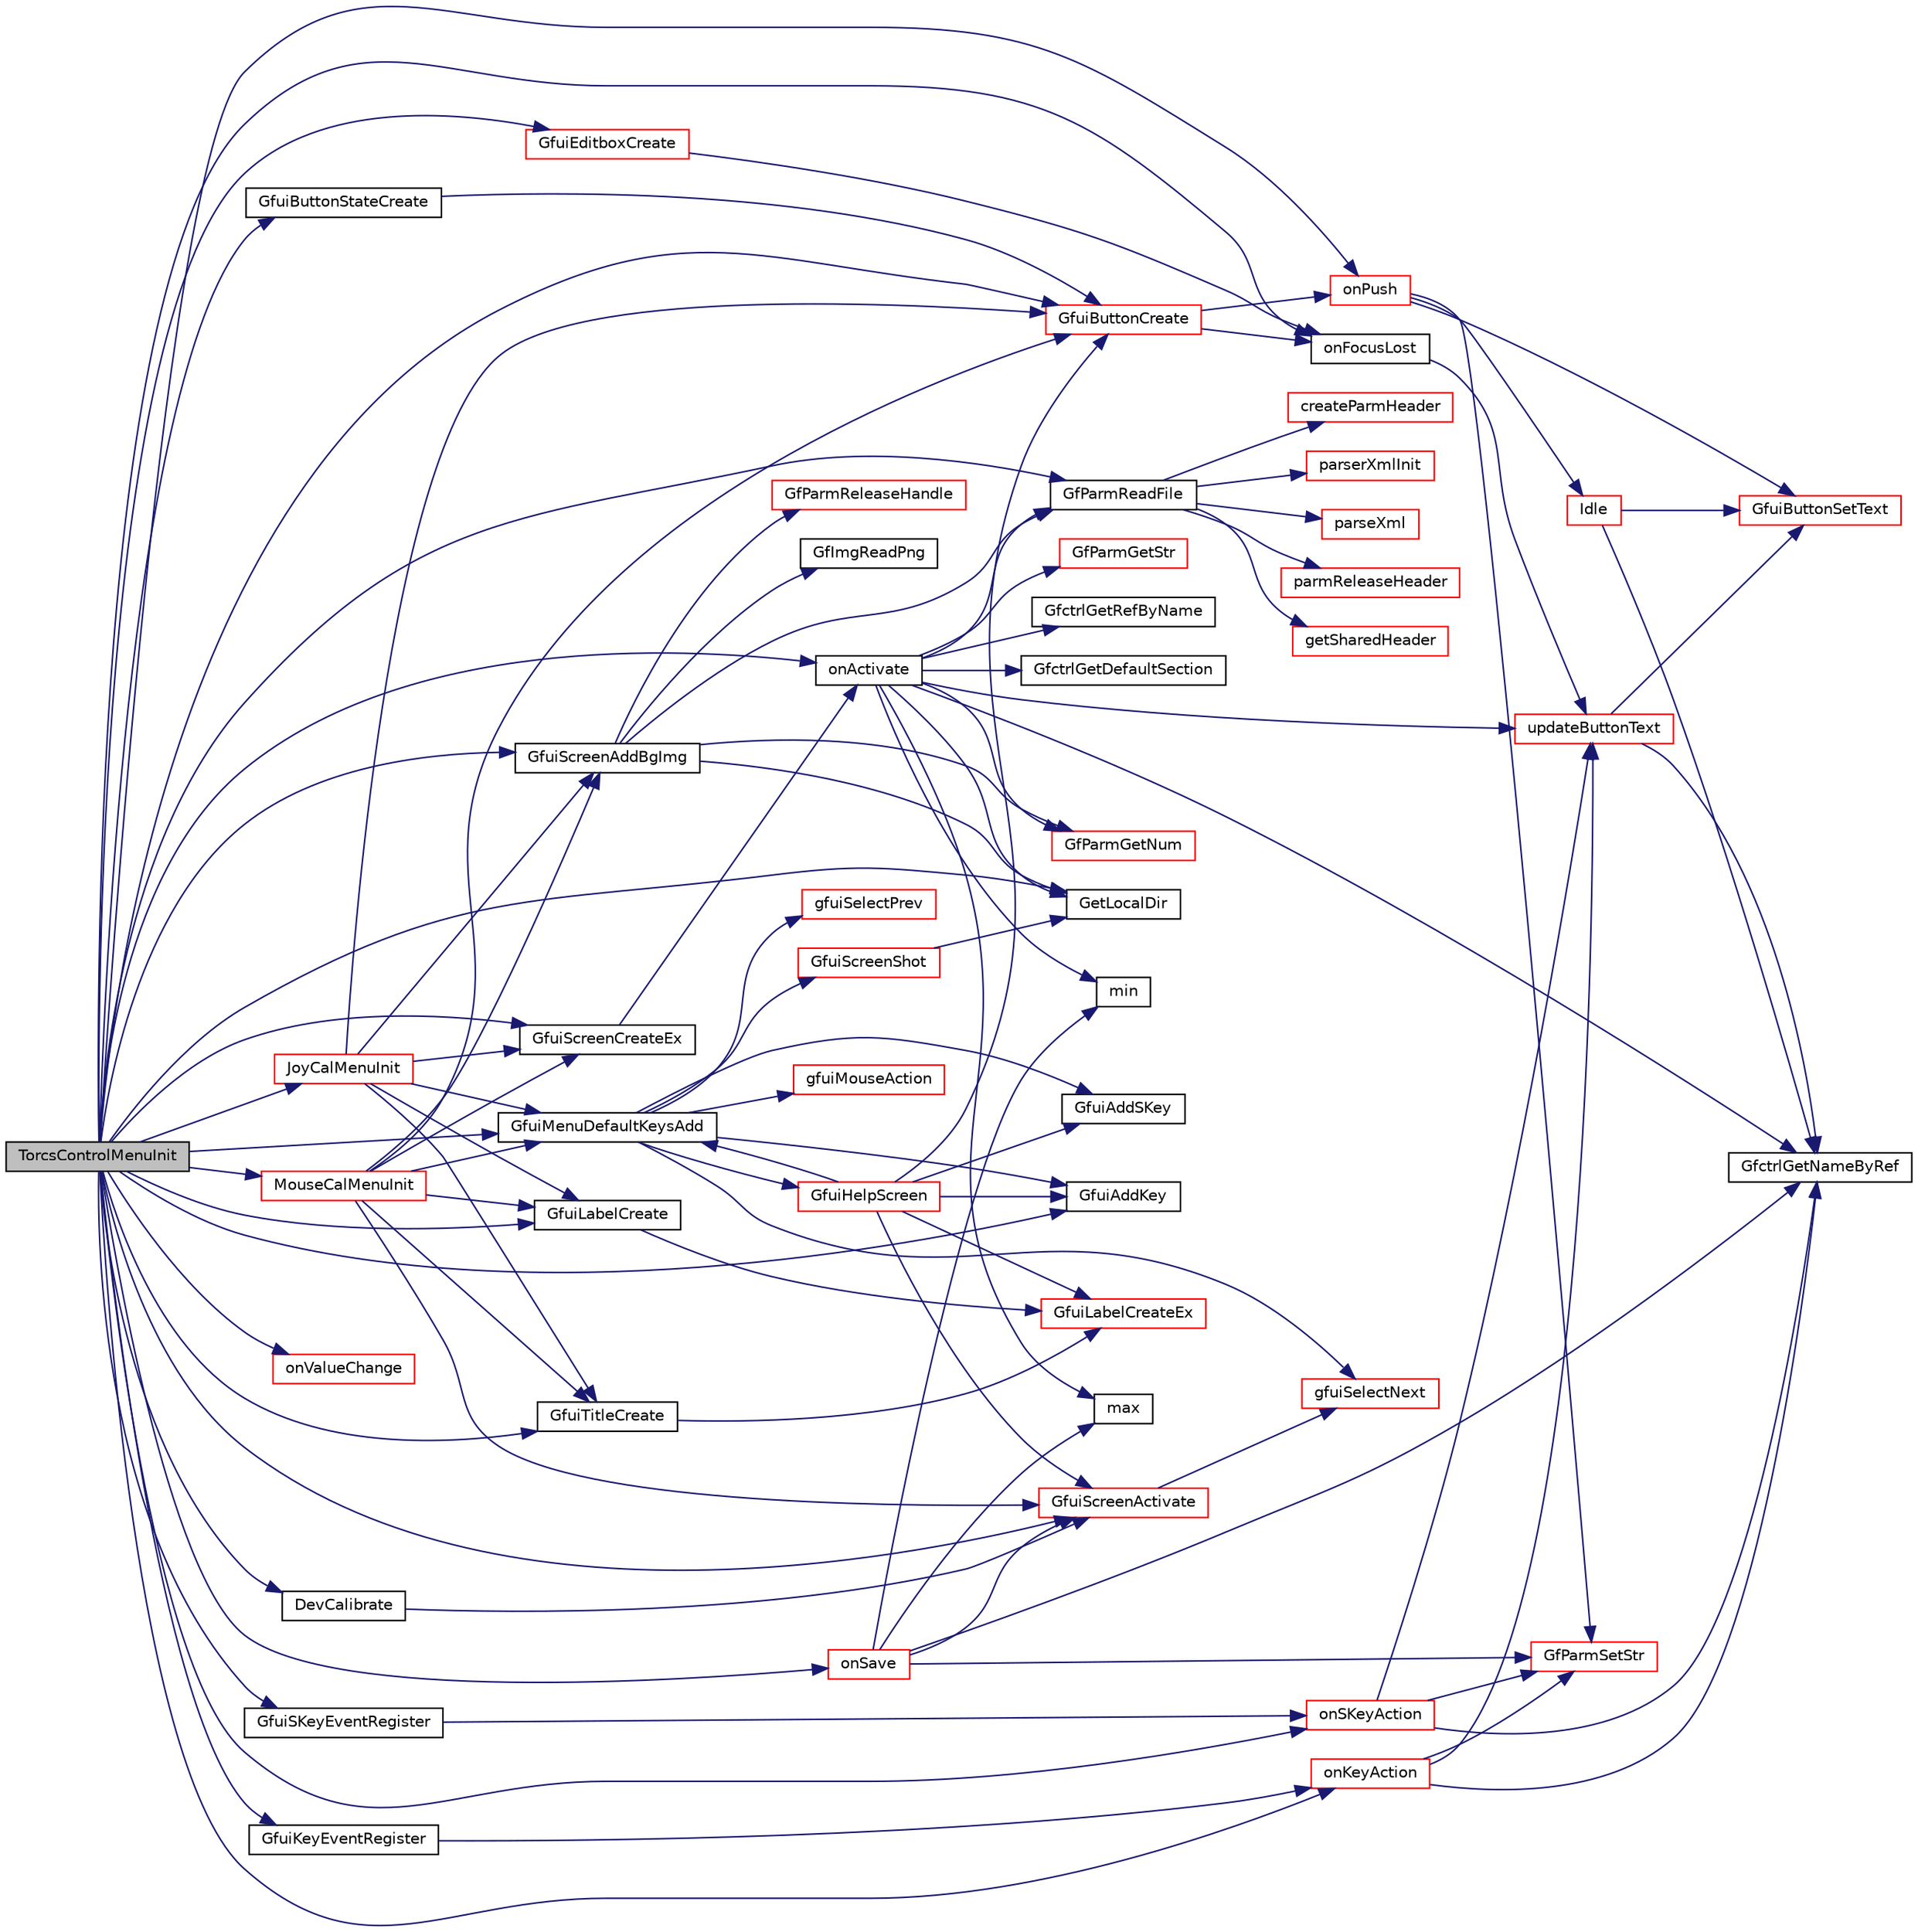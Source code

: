 digraph "TorcsControlMenuInit"
{
  edge [fontname="Helvetica",fontsize="10",labelfontname="Helvetica",labelfontsize="10"];
  node [fontname="Helvetica",fontsize="10",shape=record];
  rankdir="LR";
  Node1 [label="TorcsControlMenuInit",height=0.2,width=0.4,color="black", fillcolor="grey75", style="filled", fontcolor="black"];
  Node1 -> Node2 [color="midnightblue",fontsize="10",style="solid",fontname="Helvetica"];
  Node2 [label="GetLocalDir",height=0.2,width=0.4,color="black", fillcolor="white", style="filled",URL="$tgf_8cpp.html#ae34eae3991aacabaf9c64025449d8c87"];
  Node1 -> Node3 [color="midnightblue",fontsize="10",style="solid",fontname="Helvetica"];
  Node3 [label="GfParmReadFile",height=0.2,width=0.4,color="black", fillcolor="white", style="filled",URL="$group__paramsfile.html#ga86fccfc1b5f8abf4ef6546896abd1e4f",tooltip="Read parameter set from file and return handle to parameter set. "];
  Node3 -> Node4 [color="midnightblue",fontsize="10",style="solid",fontname="Helvetica"];
  Node4 [label="getSharedHeader",height=0.2,width=0.4,color="red", fillcolor="white", style="filled",URL="$group__paramshelper.html#ga5935841c26ba851b585d1b06a06b04f9",tooltip="Helper function for looking up parameter sets in the cache. "];
  Node3 -> Node5 [color="midnightblue",fontsize="10",style="solid",fontname="Helvetica"];
  Node5 [label="createParmHeader",height=0.2,width=0.4,color="red", fillcolor="white", style="filled",URL="$group__paramshelper.html#ga51eeeb22e31263d97660ac17f4523059",tooltip="Helper function to create header for parameter set handle. "];
  Node3 -> Node6 [color="midnightblue",fontsize="10",style="solid",fontname="Helvetica"];
  Node6 [label="parserXmlInit",height=0.2,width=0.4,color="red", fillcolor="white", style="filled",URL="$group__paramshelper.html#gac858836123c9b216a1ac07054f1c622e",tooltip="Helper function to set up XML parser in parmHandle. "];
  Node3 -> Node7 [color="midnightblue",fontsize="10",style="solid",fontname="Helvetica"];
  Node7 [label="parseXml",height=0.2,width=0.4,color="red", fillcolor="white", style="filled",URL="$group__paramshelper.html#gaf8e1884873dd5449e8fedab60c19e46a",tooltip="Helper function to parse one line of XML. "];
  Node3 -> Node8 [color="midnightblue",fontsize="10",style="solid",fontname="Helvetica"];
  Node8 [label="parmReleaseHeader",height=0.2,width=0.4,color="red", fillcolor="white", style="filled",URL="$group__paramshelper.html#ga240416a305e2986d5fe269ae7ecc92df",tooltip="Helper function to release the parameter set if the reference counter is 0. "];
  Node1 -> Node9 [color="midnightblue",fontsize="10",style="solid",fontname="Helvetica"];
  Node9 [label="GfuiScreenCreateEx",height=0.2,width=0.4,color="black", fillcolor="white", style="filled",URL="$group__gui.html#gad9d378558d1ea2fb3348ef4341f99311",tooltip="Create a screen. "];
  Node9 -> Node10 [color="midnightblue",fontsize="10",style="solid",fontname="Helvetica"];
  Node10 [label="onActivate",height=0.2,width=0.4,color="black", fillcolor="white", style="filled",URL="$controlconfig_8cpp.html#aa648143267724ca9dda4aba973202a20"];
  Node10 -> Node2 [color="midnightblue",fontsize="10",style="solid",fontname="Helvetica"];
  Node10 -> Node3 [color="midnightblue",fontsize="10",style="solid",fontname="Helvetica"];
  Node10 -> Node11 [color="midnightblue",fontsize="10",style="solid",fontname="Helvetica"];
  Node11 [label="GfctrlGetNameByRef",height=0.2,width=0.4,color="black", fillcolor="white", style="filled",URL="$group__ctrl.html#gaa442694772535f7f366b2a5f15e052fb",tooltip="Get a control name by its reference. "];
  Node10 -> Node12 [color="midnightblue",fontsize="10",style="solid",fontname="Helvetica"];
  Node12 [label="GfParmGetStr",height=0.2,width=0.4,color="red", fillcolor="white", style="filled",URL="$group__paramsdata.html#gaa37bfd1fabd03d24fd50812c2330fa12",tooltip="Get a string parameter from the parameter set handle. "];
  Node10 -> Node13 [color="midnightblue",fontsize="10",style="solid",fontname="Helvetica"];
  Node13 [label="GfctrlGetRefByName",height=0.2,width=0.4,color="black", fillcolor="white", style="filled",URL="$group__ctrl.html#ga2bec3dfaf1e08d7bbf7a49ac2654bcd1",tooltip="Get a control reference by its name. "];
  Node10 -> Node14 [color="midnightblue",fontsize="10",style="solid",fontname="Helvetica"];
  Node14 [label="GfParmGetNum",height=0.2,width=0.4,color="red", fillcolor="white", style="filled",URL="$group__paramsdata.html#ga57d6d6694c94482128c7b7bd6bf0a2e8",tooltip="Get a numerical parameter from the parameter set handle. "];
  Node10 -> Node15 [color="midnightblue",fontsize="10",style="solid",fontname="Helvetica"];
  Node15 [label="GfctrlGetDefaultSection",height=0.2,width=0.4,color="black", fillcolor="white", style="filled",URL="$control_8cpp.html#aeaf9367305a6cb0270c8c52e10b81191"];
  Node10 -> Node16 [color="midnightblue",fontsize="10",style="solid",fontname="Helvetica"];
  Node16 [label="min",height=0.2,width=0.4,color="black", fillcolor="white", style="filled",URL="$_basic_8h.html#a07ea3b7c7ac18b96fd67ba3a6757ceb2"];
  Node10 -> Node17 [color="midnightblue",fontsize="10",style="solid",fontname="Helvetica"];
  Node17 [label="max",height=0.2,width=0.4,color="black", fillcolor="white", style="filled",URL="$_basic_8h.html#a5d2b2bbbf85f9a5ef76ff76cf42a4e69"];
  Node10 -> Node18 [color="midnightblue",fontsize="10",style="solid",fontname="Helvetica"];
  Node18 [label="updateButtonText",height=0.2,width=0.4,color="red", fillcolor="white", style="filled",URL="$controlconfig_8cpp.html#af959d86b3d6a7b6190fb8bdddbf29cf7"];
  Node18 -> Node11 [color="midnightblue",fontsize="10",style="solid",fontname="Helvetica"];
  Node18 -> Node19 [color="midnightblue",fontsize="10",style="solid",fontname="Helvetica"];
  Node19 [label="GfuiButtonSetText",height=0.2,width=0.4,color="red", fillcolor="white", style="filled",URL="$group__gui.html#ga6cffbd411c8e21094c49eca5e4b41443",tooltip="Change the label of a button. "];
  Node1 -> Node10 [color="midnightblue",fontsize="10",style="solid",fontname="Helvetica"];
  Node1 -> Node20 [color="midnightblue",fontsize="10",style="solid",fontname="Helvetica"];
  Node20 [label="GfuiTitleCreate",height=0.2,width=0.4,color="black", fillcolor="white", style="filled",URL="$group__gui.html#ga2175b7439c4af8f85305dd64b5ebc7a9",tooltip="Add a Title to the screen. "];
  Node20 -> Node21 [color="midnightblue",fontsize="10",style="solid",fontname="Helvetica"];
  Node21 [label="GfuiLabelCreateEx",height=0.2,width=0.4,color="red", fillcolor="white", style="filled",URL="$group__gui.html#gab2495517bb164c00201dedd420cb60ac",tooltip="Create a new label (extended version). "];
  Node1 -> Node22 [color="midnightblue",fontsize="10",style="solid",fontname="Helvetica"];
  Node22 [label="GfuiScreenAddBgImg",height=0.2,width=0.4,color="black", fillcolor="white", style="filled",URL="$group__gui.html#ga2d1e0f1edf2ed7b53be750c721de1f0a",tooltip="Add an image background to a screen. "];
  Node22 -> Node2 [color="midnightblue",fontsize="10",style="solid",fontname="Helvetica"];
  Node22 -> Node3 [color="midnightblue",fontsize="10",style="solid",fontname="Helvetica"];
  Node22 -> Node14 [color="midnightblue",fontsize="10",style="solid",fontname="Helvetica"];
  Node22 -> Node23 [color="midnightblue",fontsize="10",style="solid",fontname="Helvetica"];
  Node23 [label="GfImgReadPng",height=0.2,width=0.4,color="black", fillcolor="white", style="filled",URL="$group__img.html#gae1213f2d0c4f49bfdf3b064c342216bd",tooltip="Load an image from disk to a buffer in RGBA mode. "];
  Node22 -> Node24 [color="midnightblue",fontsize="10",style="solid",fontname="Helvetica"];
  Node24 [label="GfParmReleaseHandle",height=0.2,width=0.4,color="red", fillcolor="white", style="filled",URL="$group__paramsfile.html#ga1a1597d2697db41bcb9fdb64a6569761",tooltip="Release given parameter set handle parmHandle. "];
  Node1 -> Node25 [color="midnightblue",fontsize="10",style="solid",fontname="Helvetica"];
  Node25 [label="GfuiMenuDefaultKeysAdd",height=0.2,width=0.4,color="black", fillcolor="white", style="filled",URL="$group__gui.html#ga1356d8b4565581dfac02dc43c4cba824",tooltip="Add the default menu keyboard callback to a screen. "];
  Node25 -> Node26 [color="midnightblue",fontsize="10",style="solid",fontname="Helvetica"];
  Node26 [label="GfuiAddKey",height=0.2,width=0.4,color="black", fillcolor="white", style="filled",URL="$group__gui.html#gac5aea8aedfe0396ed1aea0364b55a48b",tooltip="Add a Keyboard callback to a screen. "];
  Node25 -> Node27 [color="midnightblue",fontsize="10",style="solid",fontname="Helvetica"];
  Node27 [label="gfuiSelectNext",height=0.2,width=0.4,color="red", fillcolor="white", style="filled",URL="$gui_8h.html#a7a6da8d971b522d762eecf0081c42ba0"];
  Node25 -> Node28 [color="midnightblue",fontsize="10",style="solid",fontname="Helvetica"];
  Node28 [label="gfuiMouseAction",height=0.2,width=0.4,color="red", fillcolor="white", style="filled",URL="$gui_8h.html#a5de9cfcd87c95cb51a4c11ba331dff32"];
  Node25 -> Node29 [color="midnightblue",fontsize="10",style="solid",fontname="Helvetica"];
  Node29 [label="GfuiAddSKey",height=0.2,width=0.4,color="black", fillcolor="white", style="filled",URL="$group__gui.html#gace224651e94284d3073aa21bc2309e21",tooltip="Add a Special Keyboard shortcut to the screen. "];
  Node25 -> Node30 [color="midnightblue",fontsize="10",style="solid",fontname="Helvetica"];
  Node30 [label="gfuiSelectPrev",height=0.2,width=0.4,color="red", fillcolor="white", style="filled",URL="$gui_8h.html#a10ad62e1214bc247278ea6f3f006bc5b"];
  Node25 -> Node31 [color="midnightblue",fontsize="10",style="solid",fontname="Helvetica"];
  Node31 [label="GfuiHelpScreen",height=0.2,width=0.4,color="red", fillcolor="white", style="filled",URL="$group__gui.html#ga129042c9159ea0bb58635346b1a31738",tooltip="Generate a help screen. "];
  Node31 -> Node21 [color="midnightblue",fontsize="10",style="solid",fontname="Helvetica"];
  Node31 -> Node32 [color="midnightblue",fontsize="10",style="solid",fontname="Helvetica"];
  Node32 [label="GfuiButtonCreate",height=0.2,width=0.4,color="red", fillcolor="white", style="filled",URL="$group__gui.html#ga48acf689c531b99051db5328023539fd",tooltip="Add a button to a screen. "];
  Node32 -> Node33 [color="midnightblue",fontsize="10",style="solid",fontname="Helvetica"];
  Node33 [label="onPush",height=0.2,width=0.4,color="red", fillcolor="white", style="filled",URL="$controlconfig_8cpp.html#a7f74cf9ff0daa4eb8a4b17bb40755683"];
  Node33 -> Node19 [color="midnightblue",fontsize="10",style="solid",fontname="Helvetica"];
  Node33 -> Node34 [color="midnightblue",fontsize="10",style="solid",fontname="Helvetica"];
  Node34 [label="GfParmSetStr",height=0.2,width=0.4,color="red", fillcolor="white", style="filled",URL="$group__paramsdata.html#ga51e004417915417cc725baf7b384e9f2",tooltip="Set a string parameter in the parameter set handle. "];
  Node33 -> Node35 [color="midnightblue",fontsize="10",style="solid",fontname="Helvetica"];
  Node35 [label="Idle",height=0.2,width=0.4,color="red", fillcolor="white", style="filled",URL="$controlconfig_8cpp.html#ae99357b751c6b47477890bcf61987720"];
  Node35 -> Node11 [color="midnightblue",fontsize="10",style="solid",fontname="Helvetica"];
  Node35 -> Node19 [color="midnightblue",fontsize="10",style="solid",fontname="Helvetica"];
  Node32 -> Node36 [color="midnightblue",fontsize="10",style="solid",fontname="Helvetica"];
  Node36 [label="onFocusLost",height=0.2,width=0.4,color="black", fillcolor="white", style="filled",URL="$controlconfig_8cpp.html#a59cfe754e770f29c0f4e9c4d52201f83"];
  Node36 -> Node18 [color="midnightblue",fontsize="10",style="solid",fontname="Helvetica"];
  Node31 -> Node37 [color="midnightblue",fontsize="10",style="solid",fontname="Helvetica"];
  Node37 [label="GfuiScreenActivate",height=0.2,width=0.4,color="red", fillcolor="white", style="filled",URL="$group__gui.html#gadbbca757848adfdf2719c4678e30a0a2",tooltip="Activate a screen and make it current. "];
  Node37 -> Node27 [color="midnightblue",fontsize="10",style="solid",fontname="Helvetica"];
  Node31 -> Node26 [color="midnightblue",fontsize="10",style="solid",fontname="Helvetica"];
  Node31 -> Node29 [color="midnightblue",fontsize="10",style="solid",fontname="Helvetica"];
  Node31 -> Node25 [color="midnightblue",fontsize="10",style="solid",fontname="Helvetica"];
  Node25 -> Node38 [color="midnightblue",fontsize="10",style="solid",fontname="Helvetica"];
  Node38 [label="GfuiScreenShot",height=0.2,width=0.4,color="red", fillcolor="white", style="filled",URL="$group__screen.html#ga010727b5c1ba5544ae33ee873b6ddd58",tooltip="Save a screen shot in png format. "];
  Node38 -> Node2 [color="midnightblue",fontsize="10",style="solid",fontname="Helvetica"];
  Node1 -> Node39 [color="midnightblue",fontsize="10",style="solid",fontname="Helvetica"];
  Node39 [label="GfuiLabelCreate",height=0.2,width=0.4,color="black", fillcolor="white", style="filled",URL="$group__gui.html#gab4145615769d37f74eb733b58f5345ee",tooltip="Add a label to a screen. "];
  Node39 -> Node21 [color="midnightblue",fontsize="10",style="solid",fontname="Helvetica"];
  Node1 -> Node40 [color="midnightblue",fontsize="10",style="solid",fontname="Helvetica"];
  Node40 [label="GfuiButtonStateCreate",height=0.2,width=0.4,color="black", fillcolor="white", style="filled",URL="$group__gui.html#ga11e838bcc876a96b34105ef8e7ab0d83",tooltip="Add a state button to a screen. "];
  Node40 -> Node32 [color="midnightblue",fontsize="10",style="solid",fontname="Helvetica"];
  Node1 -> Node33 [color="midnightblue",fontsize="10",style="solid",fontname="Helvetica"];
  Node1 -> Node36 [color="midnightblue",fontsize="10",style="solid",fontname="Helvetica"];
  Node1 -> Node41 [color="midnightblue",fontsize="10",style="solid",fontname="Helvetica"];
  Node41 [label="GfuiEditboxCreate",height=0.2,width=0.4,color="red", fillcolor="white", style="filled",URL="$group__gui.html#gaa9f8ff59f63c4c4959b20e60b3a01eb2",tooltip="Add a editbox to a screen. "];
  Node41 -> Node36 [color="midnightblue",fontsize="10",style="solid",fontname="Helvetica"];
  Node1 -> Node42 [color="midnightblue",fontsize="10",style="solid",fontname="Helvetica"];
  Node42 [label="onValueChange",height=0.2,width=0.4,color="red", fillcolor="white", style="filled",URL="$controlconfig_8cpp.html#a15eb053944974cc0b66b7fa666b71804"];
  Node1 -> Node26 [color="midnightblue",fontsize="10",style="solid",fontname="Helvetica"];
  Node1 -> Node43 [color="midnightblue",fontsize="10",style="solid",fontname="Helvetica"];
  Node43 [label="onSave",height=0.2,width=0.4,color="red", fillcolor="white", style="filled",URL="$controlconfig_8cpp.html#a70917d376ae036b309bce649529214d8"];
  Node43 -> Node11 [color="midnightblue",fontsize="10",style="solid",fontname="Helvetica"];
  Node43 -> Node34 [color="midnightblue",fontsize="10",style="solid",fontname="Helvetica"];
  Node43 -> Node16 [color="midnightblue",fontsize="10",style="solid",fontname="Helvetica"];
  Node43 -> Node17 [color="midnightblue",fontsize="10",style="solid",fontname="Helvetica"];
  Node43 -> Node37 [color="midnightblue",fontsize="10",style="solid",fontname="Helvetica"];
  Node1 -> Node32 [color="midnightblue",fontsize="10",style="solid",fontname="Helvetica"];
  Node1 -> Node44 [color="midnightblue",fontsize="10",style="solid",fontname="Helvetica"];
  Node44 [label="MouseCalMenuInit",height=0.2,width=0.4,color="red", fillcolor="white", style="filled",URL="$mouseconfig_8cpp.html#ad148e026df24d9cd26b26a3a3a87ef4f"];
  Node44 -> Node9 [color="midnightblue",fontsize="10",style="solid",fontname="Helvetica"];
  Node44 -> Node20 [color="midnightblue",fontsize="10",style="solid",fontname="Helvetica"];
  Node44 -> Node25 [color="midnightblue",fontsize="10",style="solid",fontname="Helvetica"];
  Node44 -> Node22 [color="midnightblue",fontsize="10",style="solid",fontname="Helvetica"];
  Node44 -> Node39 [color="midnightblue",fontsize="10",style="solid",fontname="Helvetica"];
  Node44 -> Node32 [color="midnightblue",fontsize="10",style="solid",fontname="Helvetica"];
  Node44 -> Node37 [color="midnightblue",fontsize="10",style="solid",fontname="Helvetica"];
  Node1 -> Node45 [color="midnightblue",fontsize="10",style="solid",fontname="Helvetica"];
  Node45 [label="DevCalibrate",height=0.2,width=0.4,color="black", fillcolor="white", style="filled",URL="$controlconfig_8cpp.html#acad6bfceb8275b04fe4fb78c35f54412"];
  Node45 -> Node37 [color="midnightblue",fontsize="10",style="solid",fontname="Helvetica"];
  Node1 -> Node46 [color="midnightblue",fontsize="10",style="solid",fontname="Helvetica"];
  Node46 [label="JoyCalMenuInit",height=0.2,width=0.4,color="red", fillcolor="white", style="filled",URL="$joystickconfig_8cpp.html#a048c9da3dad8d1534869063dcc5c7d45"];
  Node46 -> Node9 [color="midnightblue",fontsize="10",style="solid",fontname="Helvetica"];
  Node46 -> Node20 [color="midnightblue",fontsize="10",style="solid",fontname="Helvetica"];
  Node46 -> Node25 [color="midnightblue",fontsize="10",style="solid",fontname="Helvetica"];
  Node46 -> Node22 [color="midnightblue",fontsize="10",style="solid",fontname="Helvetica"];
  Node46 -> Node39 [color="midnightblue",fontsize="10",style="solid",fontname="Helvetica"];
  Node46 -> Node32 [color="midnightblue",fontsize="10",style="solid",fontname="Helvetica"];
  Node1 -> Node37 [color="midnightblue",fontsize="10",style="solid",fontname="Helvetica"];
  Node1 -> Node47 [color="midnightblue",fontsize="10",style="solid",fontname="Helvetica"];
  Node47 [label="GfuiKeyEventRegister",height=0.2,width=0.4,color="black", fillcolor="white", style="filled",URL="$gui_8cpp.html#abf61fd70f03a7b6f9081382863182945"];
  Node47 -> Node48 [color="midnightblue",fontsize="10",style="solid",fontname="Helvetica"];
  Node48 [label="onKeyAction",height=0.2,width=0.4,color="red", fillcolor="white", style="filled",URL="$controlconfig_8cpp.html#a0c75e7c07187cb08609d2c7280802943"];
  Node48 -> Node34 [color="midnightblue",fontsize="10",style="solid",fontname="Helvetica"];
  Node48 -> Node11 [color="midnightblue",fontsize="10",style="solid",fontname="Helvetica"];
  Node48 -> Node18 [color="midnightblue",fontsize="10",style="solid",fontname="Helvetica"];
  Node1 -> Node48 [color="midnightblue",fontsize="10",style="solid",fontname="Helvetica"];
  Node1 -> Node49 [color="midnightblue",fontsize="10",style="solid",fontname="Helvetica"];
  Node49 [label="GfuiSKeyEventRegister",height=0.2,width=0.4,color="black", fillcolor="white", style="filled",URL="$gui_8cpp.html#ae09f1fae53fd2a4b96fb871d02cb91f8"];
  Node49 -> Node50 [color="midnightblue",fontsize="10",style="solid",fontname="Helvetica"];
  Node50 [label="onSKeyAction",height=0.2,width=0.4,color="red", fillcolor="white", style="filled",URL="$controlconfig_8cpp.html#a188cedf5296b75e5ef40a944c9b92551"];
  Node50 -> Node11 [color="midnightblue",fontsize="10",style="solid",fontname="Helvetica"];
  Node50 -> Node34 [color="midnightblue",fontsize="10",style="solid",fontname="Helvetica"];
  Node50 -> Node18 [color="midnightblue",fontsize="10",style="solid",fontname="Helvetica"];
  Node1 -> Node50 [color="midnightblue",fontsize="10",style="solid",fontname="Helvetica"];
}
